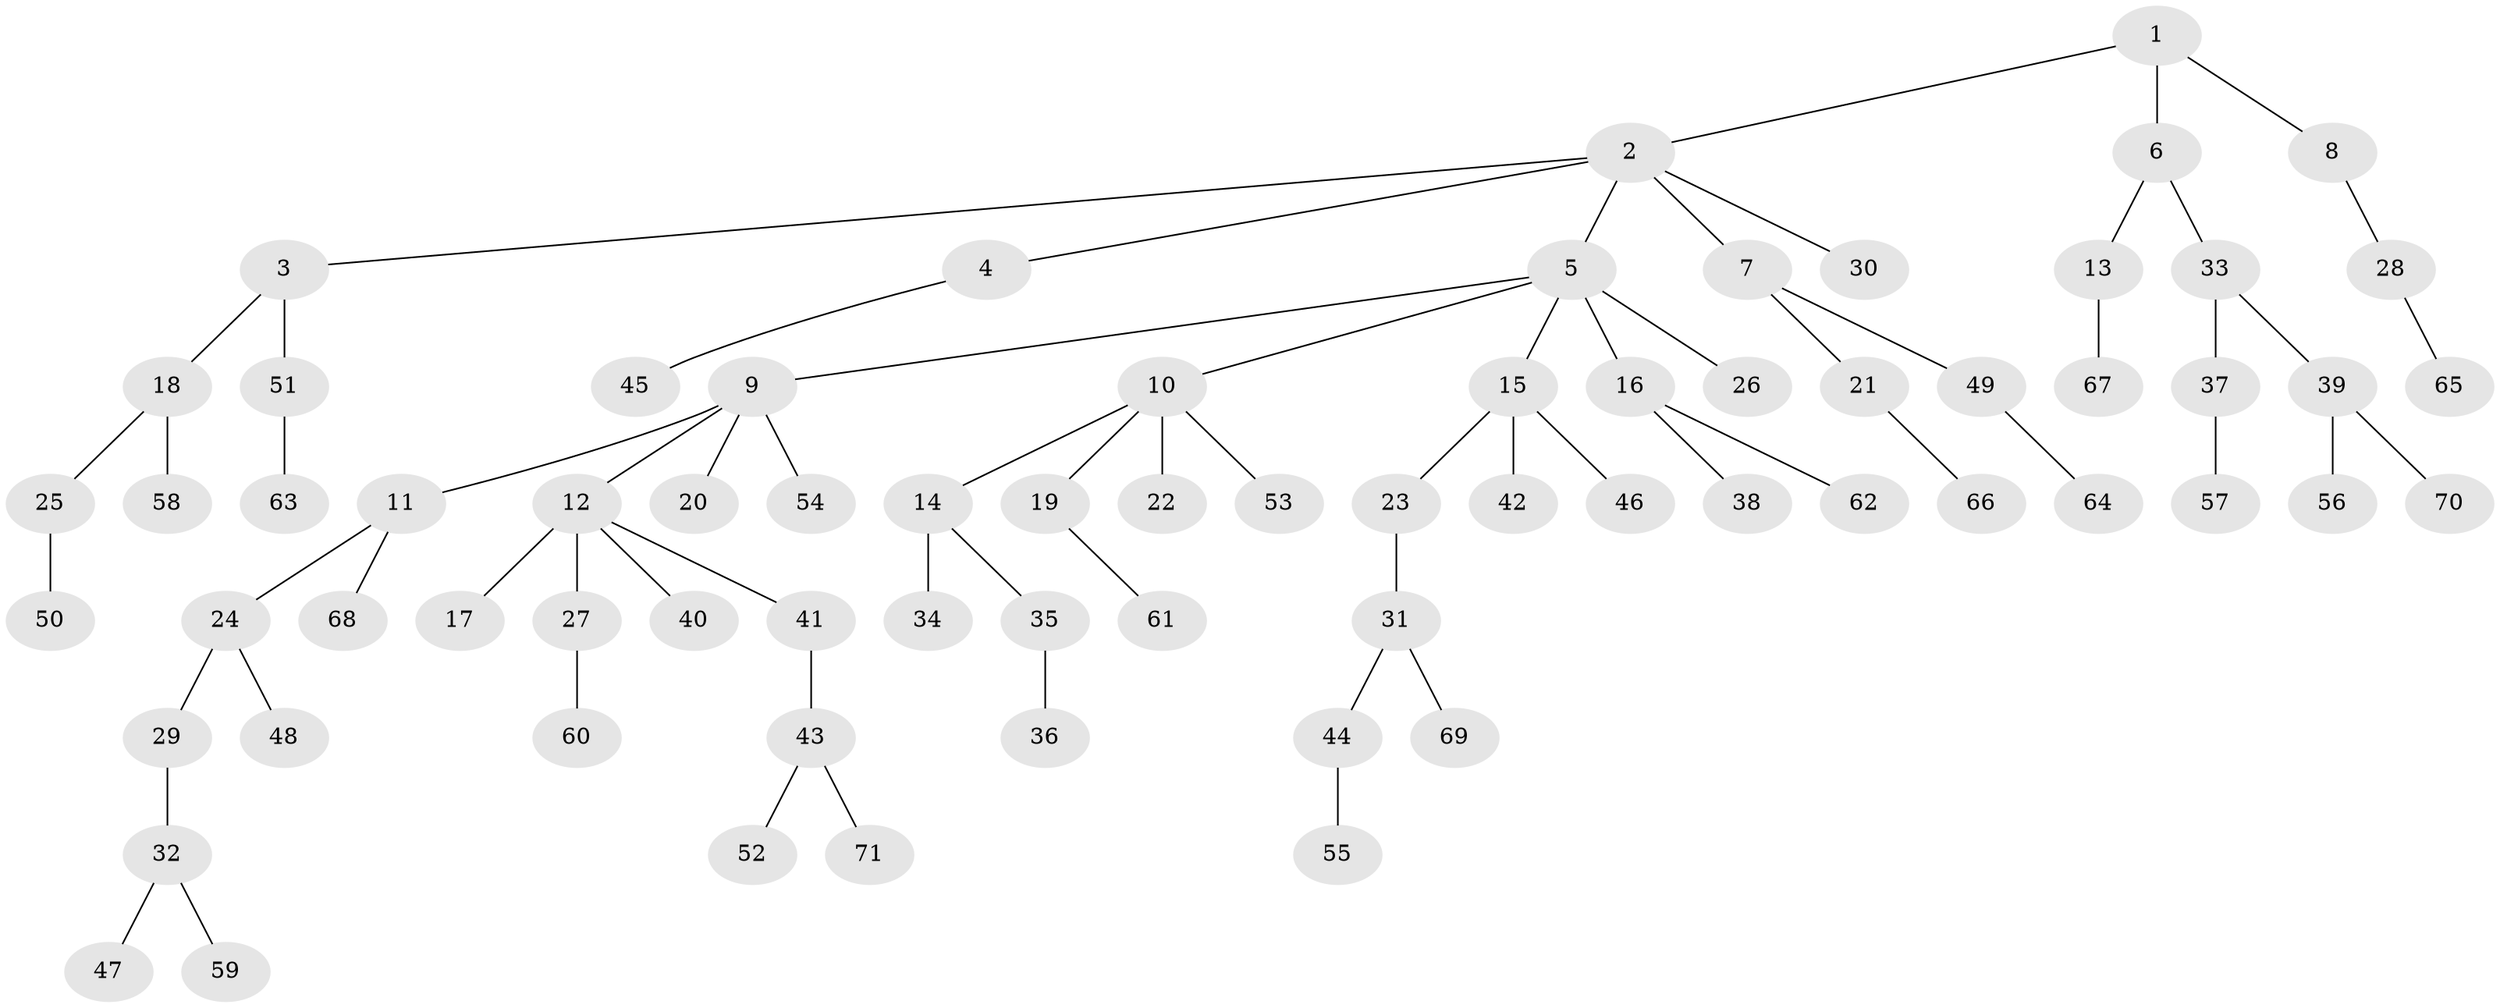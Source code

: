 // coarse degree distribution, {7: 0.02857142857142857, 3: 0.11428571428571428, 1: 0.5428571428571428, 8: 0.02857142857142857, 4: 0.02857142857142857, 2: 0.2571428571428571}
// Generated by graph-tools (version 1.1) at 2025/19/03/04/25 18:19:20]
// undirected, 71 vertices, 70 edges
graph export_dot {
graph [start="1"]
  node [color=gray90,style=filled];
  1;
  2;
  3;
  4;
  5;
  6;
  7;
  8;
  9;
  10;
  11;
  12;
  13;
  14;
  15;
  16;
  17;
  18;
  19;
  20;
  21;
  22;
  23;
  24;
  25;
  26;
  27;
  28;
  29;
  30;
  31;
  32;
  33;
  34;
  35;
  36;
  37;
  38;
  39;
  40;
  41;
  42;
  43;
  44;
  45;
  46;
  47;
  48;
  49;
  50;
  51;
  52;
  53;
  54;
  55;
  56;
  57;
  58;
  59;
  60;
  61;
  62;
  63;
  64;
  65;
  66;
  67;
  68;
  69;
  70;
  71;
  1 -- 2;
  1 -- 6;
  1 -- 8;
  2 -- 3;
  2 -- 4;
  2 -- 5;
  2 -- 7;
  2 -- 30;
  3 -- 18;
  3 -- 51;
  4 -- 45;
  5 -- 9;
  5 -- 10;
  5 -- 15;
  5 -- 16;
  5 -- 26;
  6 -- 13;
  6 -- 33;
  7 -- 21;
  7 -- 49;
  8 -- 28;
  9 -- 11;
  9 -- 12;
  9 -- 20;
  9 -- 54;
  10 -- 14;
  10 -- 19;
  10 -- 22;
  10 -- 53;
  11 -- 24;
  11 -- 68;
  12 -- 17;
  12 -- 27;
  12 -- 40;
  12 -- 41;
  13 -- 67;
  14 -- 34;
  14 -- 35;
  15 -- 23;
  15 -- 42;
  15 -- 46;
  16 -- 38;
  16 -- 62;
  18 -- 25;
  18 -- 58;
  19 -- 61;
  21 -- 66;
  23 -- 31;
  24 -- 29;
  24 -- 48;
  25 -- 50;
  27 -- 60;
  28 -- 65;
  29 -- 32;
  31 -- 44;
  31 -- 69;
  32 -- 47;
  32 -- 59;
  33 -- 37;
  33 -- 39;
  35 -- 36;
  37 -- 57;
  39 -- 56;
  39 -- 70;
  41 -- 43;
  43 -- 52;
  43 -- 71;
  44 -- 55;
  49 -- 64;
  51 -- 63;
}
